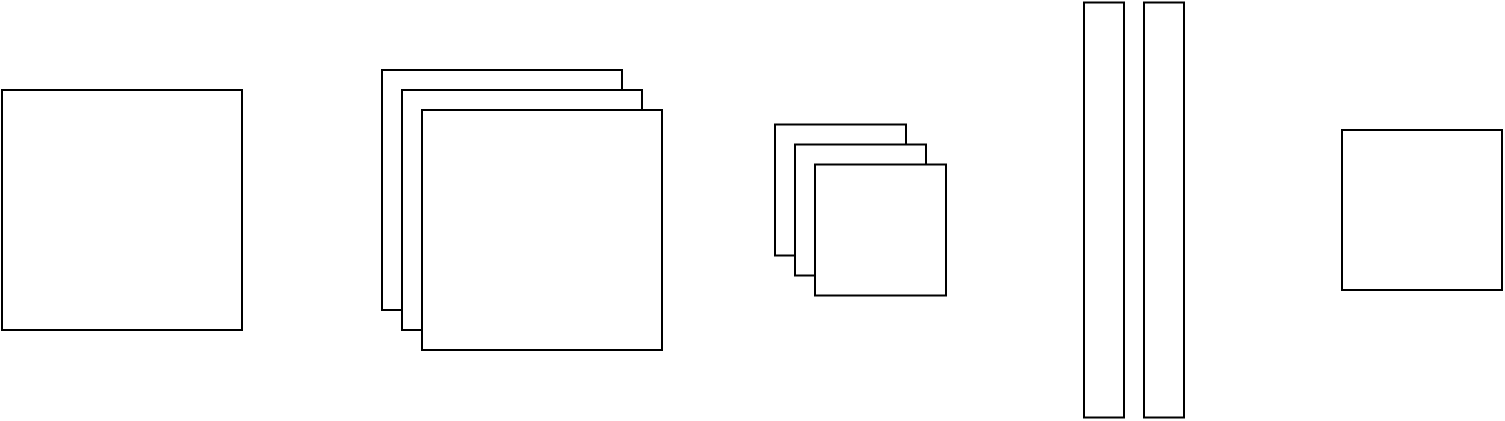 <mxfile version="22.1.16" type="device">
  <diagram name="Page-1" id="PB--wJ7JkL9qKE580dvo">
    <mxGraphModel dx="954" dy="727" grid="1" gridSize="10" guides="1" tooltips="1" connect="1" arrows="1" fold="1" page="1" pageScale="1" pageWidth="827" pageHeight="1169" math="0" shadow="0">
      <root>
        <mxCell id="0" />
        <mxCell id="1" parent="0" />
        <mxCell id="Ffea7M_iVDjCSf95wKu2-15" value="" style="whiteSpace=wrap;html=1;aspect=fixed;" parent="1" vertex="1">
          <mxGeometry x="220" y="840" width="120" height="120" as="geometry" />
        </mxCell>
        <mxCell id="Ffea7M_iVDjCSf95wKu2-16" value="" style="whiteSpace=wrap;html=1;aspect=fixed;" parent="1" vertex="1">
          <mxGeometry x="230" y="850" width="120" height="120" as="geometry" />
        </mxCell>
        <mxCell id="Ffea7M_iVDjCSf95wKu2-17" value="" style="whiteSpace=wrap;html=1;aspect=fixed;" parent="1" vertex="1">
          <mxGeometry x="240" y="860" width="120" height="120" as="geometry" />
        </mxCell>
        <mxCell id="Ffea7M_iVDjCSf95wKu2-18" value="" style="whiteSpace=wrap;html=1;aspect=fixed;" parent="1" vertex="1">
          <mxGeometry x="30" y="850" width="120" height="120" as="geometry" />
        </mxCell>
        <mxCell id="Ffea7M_iVDjCSf95wKu2-21" value="" style="whiteSpace=wrap;html=1;aspect=fixed;" parent="1" vertex="1">
          <mxGeometry x="416.5" y="867.25" width="65.5" height="65.5" as="geometry" />
        </mxCell>
        <mxCell id="Ffea7M_iVDjCSf95wKu2-22" value="" style="whiteSpace=wrap;html=1;aspect=fixed;" parent="1" vertex="1">
          <mxGeometry x="426.5" y="877.25" width="65.5" height="65.5" as="geometry" />
        </mxCell>
        <mxCell id="Ffea7M_iVDjCSf95wKu2-23" value="" style="whiteSpace=wrap;html=1;aspect=fixed;" parent="1" vertex="1">
          <mxGeometry x="436.5" y="887.25" width="65.5" height="65.5" as="geometry" />
        </mxCell>
        <mxCell id="Ffea7M_iVDjCSf95wKu2-25" value="" style="rounded=0;whiteSpace=wrap;html=1;" parent="1" vertex="1">
          <mxGeometry x="571" y="806.25" width="20" height="207.5" as="geometry" />
        </mxCell>
        <mxCell id="Ffea7M_iVDjCSf95wKu2-26" value="" style="rounded=0;whiteSpace=wrap;html=1;" parent="1" vertex="1">
          <mxGeometry x="601" y="806.25" width="20" height="207.5" as="geometry" />
        </mxCell>
        <mxCell id="Ffea7M_iVDjCSf95wKu2-27" value="" style="whiteSpace=wrap;html=1;aspect=fixed;" parent="1" vertex="1">
          <mxGeometry x="700" y="870" width="80" height="80" as="geometry" />
        </mxCell>
      </root>
    </mxGraphModel>
  </diagram>
</mxfile>
